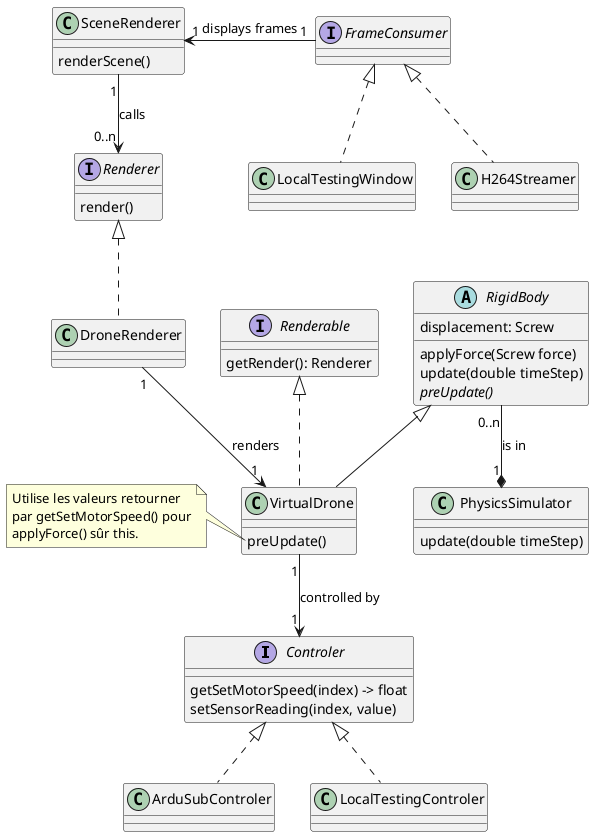 @startuml

interface Controler {
    getSetMotorSpeed(index) -> float
    setSensorReading(index, value)
}

class ArduSubControler implements Controler
class LocalTestingControler implements Controler

class VirtualDrone extends RigidBody implements Renderable {
    preUpdate()
}

note left of VirtualDrone::preUpdate
Utilise les valeurs retourner
par getSetMotorSpeed() pour
applyForce() sûr this.
end note

class PhysicsSimulator {
    update(double timeStep)
}

abstract class RigidBody {
    displacement: Screw
    applyForce(Screw force)
    update(double timeStep)
    {abstract} preUpdate()
}

class SceneRenderer {
    renderScene()
}

interface Renderable {
    getRender(): Renderer
}

interface Renderer {
    render()
}

class DroneRenderer implements Renderer

interface FrameConsumer
class H264Streamer implements FrameConsumer
class LocalTestingWindow implements FrameConsumer

VirtualDrone "1" --> "1" Controler : controlled by
RigidBody "0..n" --* "1" PhysicsSimulator : is in

FrameConsumer "1" -left-> "1" SceneRenderer : displays frames
SceneRenderer "1" --> "0..n" Renderer : calls
DroneRenderer "1" --> "1" VirtualDrone : renders

@enduml
